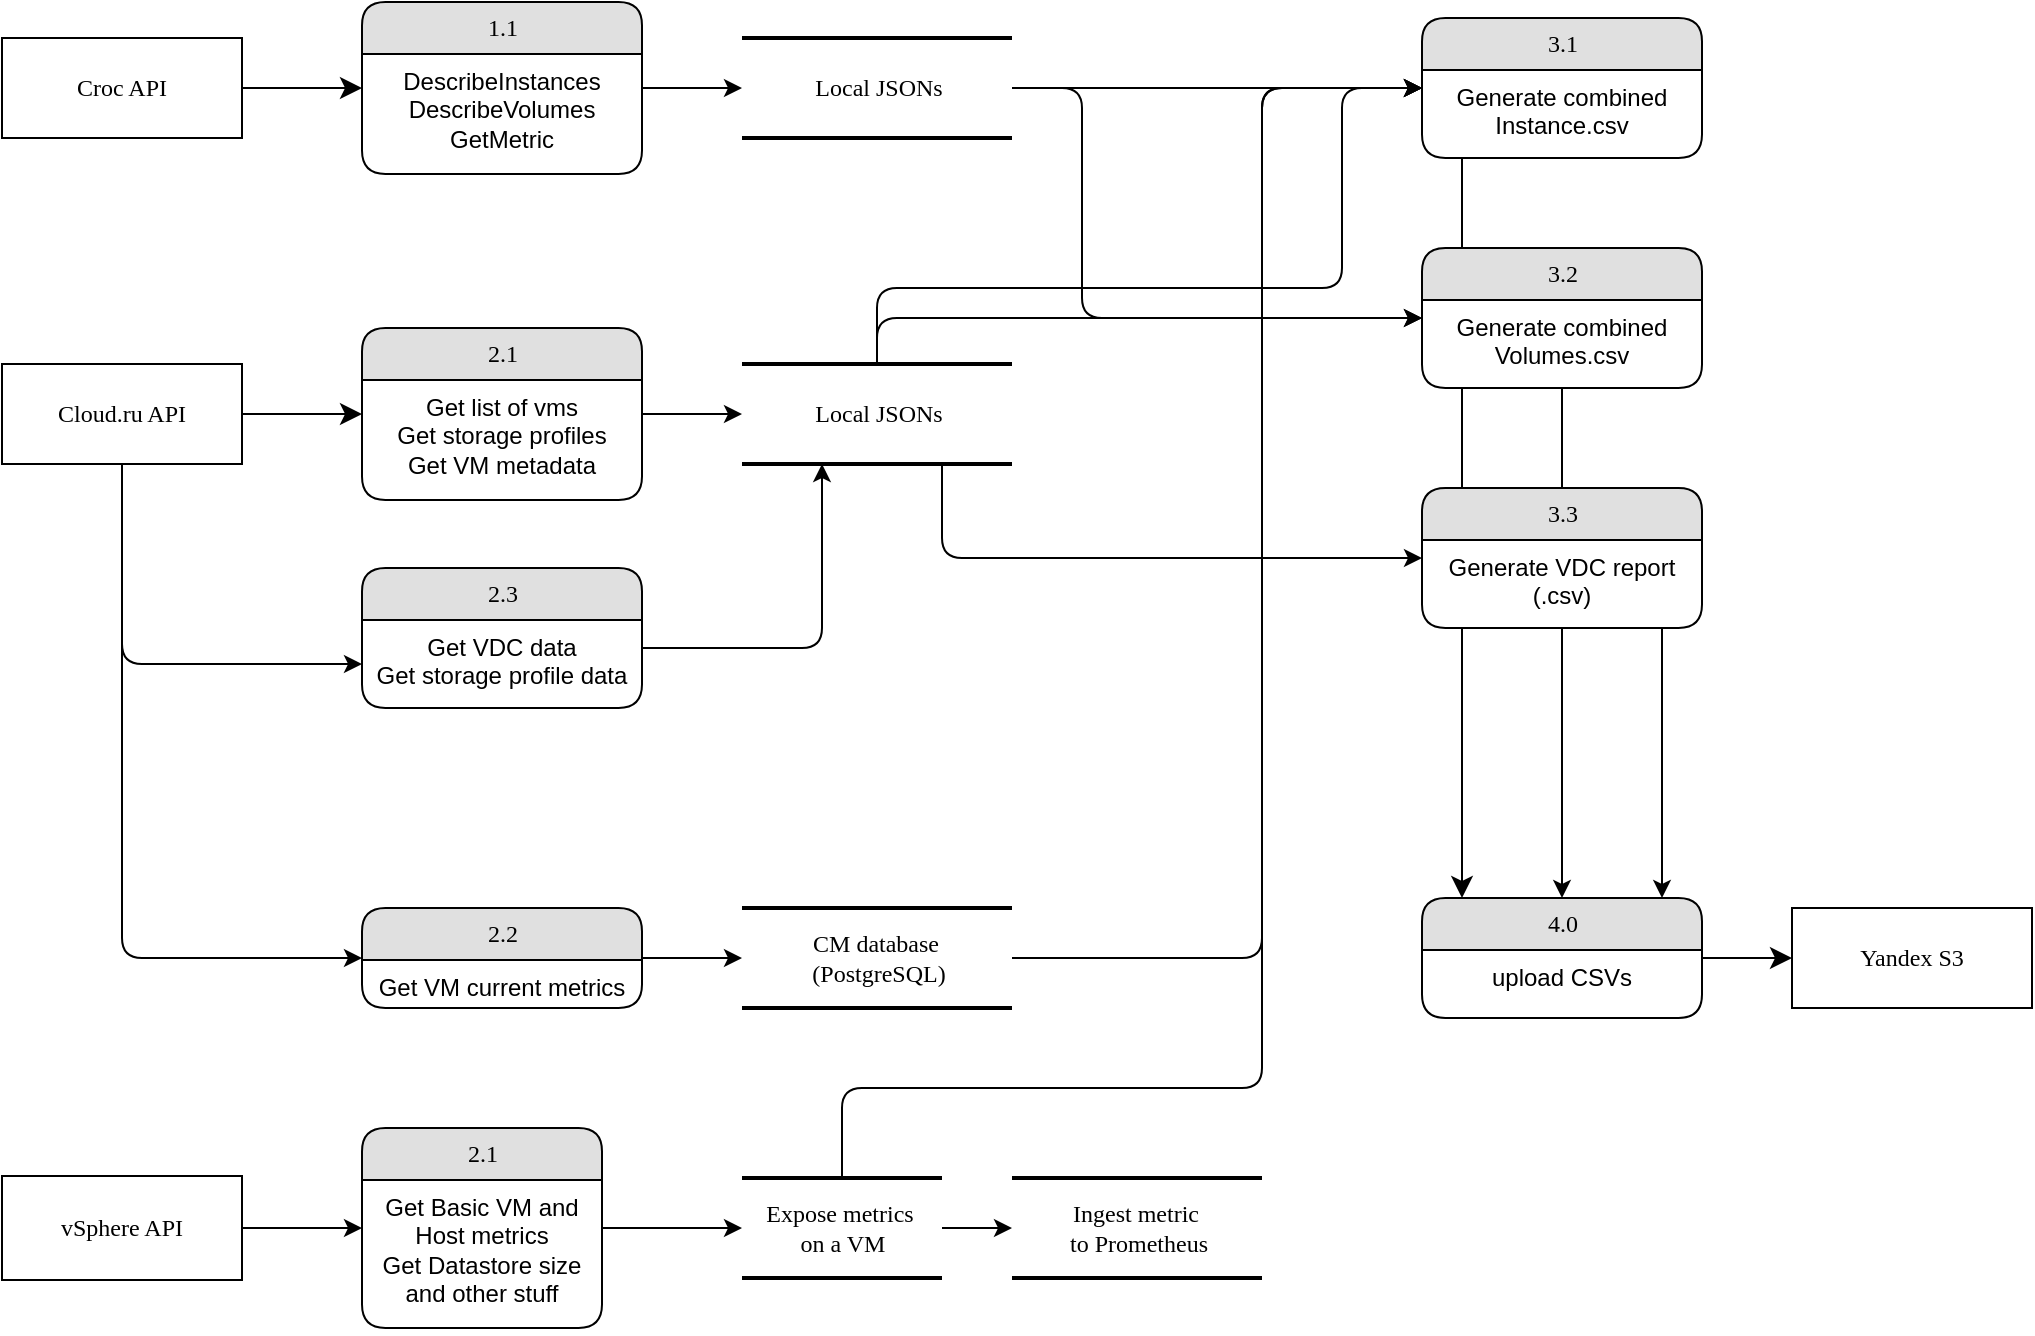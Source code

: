 <mxfile version="24.7.7">
  <diagram name="Page-1" id="52a04d89-c75d-2922-d76d-85b35f80e030">
    <mxGraphModel dx="856" dy="455" grid="1" gridSize="10" guides="1" tooltips="1" connect="1" arrows="1" fold="1" page="1" pageScale="1" pageWidth="1100" pageHeight="850" background="none" math="0" shadow="0">
      <root>
        <mxCell id="0" />
        <mxCell id="1" parent="0" />
        <mxCell id="kcyztwDSL00C7o8e_8Dl-47" style="edgeStyle=orthogonalEdgeStyle;rounded=1;orthogonalLoop=1;jettySize=auto;html=1;curved=0;" parent="1" source="21ea969265ad0168-30" target="kcyztwDSL00C7o8e_8Dl-5" edge="1">
          <mxGeometry relative="1" as="geometry">
            <Array as="points">
              <mxPoint x="600" y="80" />
              <mxPoint x="600" y="195" />
            </Array>
          </mxGeometry>
        </mxCell>
        <mxCell id="kcyztwDSL00C7o8e_8Dl-48" style="edgeStyle=orthogonalEdgeStyle;rounded=1;orthogonalLoop=1;jettySize=auto;html=1;curved=0;" parent="1" source="21ea969265ad0168-30" target="1fdf3b25b50cf41e-7" edge="1">
          <mxGeometry relative="1" as="geometry" />
        </mxCell>
        <mxCell id="21ea969265ad0168-30" value="Local JSONs" style="html=1;rounded=0;shadow=0;comic=0;labelBackgroundColor=none;strokeWidth=2;fontFamily=Verdana;fontSize=12;align=center;shape=mxgraph.ios7ui.horLines;" parent="1" vertex="1">
          <mxGeometry x="430" y="55" width="135" height="50" as="geometry" />
        </mxCell>
        <mxCell id="kcyztwDSL00C7o8e_8Dl-37" style="edgeStyle=orthogonalEdgeStyle;rounded=1;orthogonalLoop=1;jettySize=auto;html=1;curved=0;" parent="1" source="17472293e6e8944d-4" target="1fdf3b25b50cf41e-7" edge="1">
          <mxGeometry relative="1" as="geometry">
            <Array as="points">
              <mxPoint x="690" y="515" />
              <mxPoint x="690" y="80" />
            </Array>
          </mxGeometry>
        </mxCell>
        <mxCell id="17472293e6e8944d-4" value="CM database&amp;nbsp;&lt;div&gt;(PostgreSQL)&lt;/div&gt;" style="html=1;rounded=0;shadow=0;comic=0;labelBackgroundColor=none;strokeWidth=2;fontFamily=Verdana;fontSize=12;align=center;shape=mxgraph.ios7ui.horLines;" parent="1" vertex="1">
          <mxGeometry x="430" y="490" width="135" height="50" as="geometry" />
        </mxCell>
        <mxCell id="1fdf3b25b50cf41e-27" style="edgeStyle=none;html=1;labelBackgroundColor=none;startFill=0;startSize=8;endFill=1;endSize=8;fontFamily=Verdana;fontSize=12;" parent="1" source="17472293e6e8944d-30" target="1fdf3b25b50cf41e-1" edge="1">
          <mxGeometry relative="1" as="geometry" />
        </mxCell>
        <mxCell id="17472293e6e8944d-30" value="Croc API" style="whiteSpace=wrap;html=1;rounded=0;shadow=0;comic=0;labelBackgroundColor=none;strokeWidth=1;fontFamily=Verdana;fontSize=12;align=center;" parent="1" vertex="1">
          <mxGeometry x="60" y="55" width="120" height="50" as="geometry" />
        </mxCell>
        <mxCell id="1fdf3b25b50cf41e-1" value="1.1" style="swimlane;html=1;fontStyle=0;childLayout=stackLayout;horizontal=1;startSize=26;fillColor=#e0e0e0;horizontalStack=0;resizeParent=1;resizeLast=0;collapsible=1;marginBottom=0;swimlaneFillColor=#ffffff;align=center;rounded=1;shadow=0;comic=0;labelBackgroundColor=none;strokeWidth=1;fontFamily=Verdana;fontSize=12" parent="1" vertex="1">
          <mxGeometry x="240" y="37" width="140" height="86" as="geometry" />
        </mxCell>
        <mxCell id="1fdf3b25b50cf41e-2" value="DescribeInstances&lt;div&gt;DescribeVolumes&lt;/div&gt;&lt;div&gt;GetMetric&lt;/div&gt;" style="text;html=1;strokeColor=none;fillColor=none;spacingLeft=4;spacingRight=4;whiteSpace=wrap;overflow=hidden;rotatable=0;points=[[0,0.5],[1,0.5]];portConstraint=eastwest;align=center;" parent="1fdf3b25b50cf41e-1" vertex="1">
          <mxGeometry y="26" width="140" height="54" as="geometry" />
        </mxCell>
        <mxCell id="1fdf3b25b50cf41e-9" value="4.0" style="swimlane;html=1;fontStyle=0;childLayout=stackLayout;horizontal=1;startSize=26;fillColor=#e0e0e0;horizontalStack=0;resizeParent=1;resizeLast=0;collapsible=1;marginBottom=0;swimlaneFillColor=#ffffff;align=center;rounded=1;shadow=0;comic=0;labelBackgroundColor=none;strokeWidth=1;fontFamily=Verdana;fontSize=12" parent="1" vertex="1">
          <mxGeometry x="770" y="485" width="140" height="60" as="geometry">
            <mxRectangle x="250" y="153" width="60" height="30" as="alternateBounds" />
          </mxGeometry>
        </mxCell>
        <mxCell id="1fdf3b25b50cf41e-10" value="upload CSVs" style="text;html=1;strokeColor=none;fillColor=none;spacingLeft=4;spacingRight=4;whiteSpace=wrap;overflow=hidden;rotatable=0;points=[[0,0.5],[1,0.5]];portConstraint=eastwest;align=center;" parent="1fdf3b25b50cf41e-9" vertex="1">
          <mxGeometry y="26" width="140" height="34" as="geometry" />
        </mxCell>
        <mxCell id="1fdf3b25b50cf41e-7" value="3.1" style="swimlane;html=1;fontStyle=0;childLayout=stackLayout;horizontal=1;startSize=26;fillColor=#e0e0e0;horizontalStack=0;resizeParent=1;resizeLast=0;collapsible=1;marginBottom=0;swimlaneFillColor=#ffffff;align=center;rounded=1;shadow=0;comic=0;labelBackgroundColor=none;strokeWidth=1;fontFamily=Verdana;fontSize=12" parent="1" vertex="1">
          <mxGeometry x="770" y="45" width="140" height="70" as="geometry" />
        </mxCell>
        <mxCell id="1fdf3b25b50cf41e-8" value="Generate combined Instance.csv" style="text;html=1;strokeColor=none;fillColor=none;spacingLeft=4;spacingRight=4;whiteSpace=wrap;overflow=hidden;rotatable=0;points=[[0,0.5],[1,0.5]];portConstraint=eastwest;align=center;" parent="1fdf3b25b50cf41e-7" vertex="1">
          <mxGeometry y="26" width="140" height="40" as="geometry" />
        </mxCell>
        <mxCell id="1fdf3b25b50cf41e-45" style="edgeStyle=none;html=1;labelBackgroundColor=none;startFill=0;startSize=8;endFill=1;endSize=8;fontFamily=Verdana;fontSize=12;" parent="1" source="1fdf3b25b50cf41e-9" target="1fdf3b25b50cf41e-26" edge="1">
          <mxGeometry relative="1" as="geometry">
            <mxPoint x="507.196" y="677" as="sourcePoint" />
          </mxGeometry>
        </mxCell>
        <mxCell id="kcyztwDSL00C7o8e_8Dl-49" style="edgeStyle=orthogonalEdgeStyle;rounded=1;orthogonalLoop=1;jettySize=auto;html=1;curved=0;" parent="1" source="kcyztwDSL00C7o8e_8Dl-2" target="kcyztwDSL00C7o8e_8Dl-5" edge="1">
          <mxGeometry relative="1" as="geometry">
            <Array as="points">
              <mxPoint x="498" y="195" />
            </Array>
          </mxGeometry>
        </mxCell>
        <mxCell id="1fdf3b25b50cf41e-26" value="Yandex S3" style="whiteSpace=wrap;html=1;rounded=0;shadow=0;comic=0;labelBackgroundColor=none;strokeWidth=1;fontFamily=Verdana;fontSize=12;align=center;" parent="1" vertex="1">
          <mxGeometry x="955" y="490" width="120" height="50" as="geometry" />
        </mxCell>
        <mxCell id="kcyztwDSL00C7o8e_8Dl-36" style="edgeStyle=orthogonalEdgeStyle;rounded=1;orthogonalLoop=1;jettySize=auto;html=1;curved=0;" parent="1" source="kcyztwDSL00C7o8e_8Dl-2" target="1fdf3b25b50cf41e-7" edge="1">
          <mxGeometry relative="1" as="geometry">
            <Array as="points">
              <mxPoint x="498" y="180" />
              <mxPoint x="730" y="180" />
              <mxPoint x="730" y="80" />
            </Array>
          </mxGeometry>
        </mxCell>
        <mxCell id="kcyztwDSL00C7o8e_8Dl-50" style="edgeStyle=orthogonalEdgeStyle;rounded=1;orthogonalLoop=1;jettySize=auto;html=1;curved=0;" parent="1" source="kcyztwDSL00C7o8e_8Dl-2" target="kcyztwDSL00C7o8e_8Dl-39" edge="1">
          <mxGeometry relative="1" as="geometry">
            <Array as="points">
              <mxPoint x="530" y="315" />
            </Array>
          </mxGeometry>
        </mxCell>
        <mxCell id="kcyztwDSL00C7o8e_8Dl-2" value="Local JSONs" style="html=1;rounded=0;shadow=0;comic=0;labelBackgroundColor=none;strokeWidth=2;fontFamily=Verdana;fontSize=12;align=center;shape=mxgraph.ios7ui.horLines;" parent="1" vertex="1">
          <mxGeometry x="430" y="218" width="135" height="50" as="geometry" />
        </mxCell>
        <mxCell id="kcyztwDSL00C7o8e_8Dl-28" style="edgeStyle=orthogonalEdgeStyle;rounded=1;orthogonalLoop=1;jettySize=auto;html=1;entryX=0;entryY=0.5;entryDx=0;entryDy=0;curved=0;" parent="1" source="kcyztwDSL00C7o8e_8Dl-3" target="kcyztwDSL00C7o8e_8Dl-21" edge="1">
          <mxGeometry relative="1" as="geometry" />
        </mxCell>
        <mxCell id="kcyztwDSL00C7o8e_8Dl-29" style="edgeStyle=orthogonalEdgeStyle;rounded=1;orthogonalLoop=1;jettySize=auto;html=1;curved=0;" parent="1" source="kcyztwDSL00C7o8e_8Dl-3" target="kcyztwDSL00C7o8e_8Dl-16" edge="1">
          <mxGeometry relative="1" as="geometry">
            <Array as="points">
              <mxPoint x="120" y="515" />
            </Array>
          </mxGeometry>
        </mxCell>
        <mxCell id="kcyztwDSL00C7o8e_8Dl-3" value="Cloud.ru API" style="whiteSpace=wrap;html=1;rounded=0;shadow=0;comic=0;labelBackgroundColor=none;strokeWidth=1;fontFamily=Verdana;fontSize=12;align=center;" parent="1" vertex="1">
          <mxGeometry x="60" y="218" width="120" height="50" as="geometry" />
        </mxCell>
        <mxCell id="kcyztwDSL00C7o8e_8Dl-51" style="edgeStyle=orthogonalEdgeStyle;rounded=0;orthogonalLoop=1;jettySize=auto;html=1;" parent="1" source="kcyztwDSL00C7o8e_8Dl-5" target="1fdf3b25b50cf41e-9" edge="1">
          <mxGeometry relative="1" as="geometry">
            <Array as="points">
              <mxPoint x="840" y="260" />
              <mxPoint x="840" y="260" />
            </Array>
          </mxGeometry>
        </mxCell>
        <mxCell id="kcyztwDSL00C7o8e_8Dl-11" style="edgeStyle=orthogonalEdgeStyle;html=1;labelBackgroundColor=none;startFill=0;startSize=8;endFill=1;endSize=8;fontFamily=Verdana;fontSize=12;" parent="1" source="1fdf3b25b50cf41e-7" target="1fdf3b25b50cf41e-9" edge="1">
          <mxGeometry relative="1" as="geometry">
            <Array as="points">
              <mxPoint x="790" y="200" />
              <mxPoint x="790" y="200" />
            </Array>
            <mxPoint x="600" y="497" as="sourcePoint" />
            <mxPoint x="883" y="522" as="targetPoint" />
          </mxGeometry>
        </mxCell>
        <mxCell id="kcyztwDSL00C7o8e_8Dl-34" style="edgeStyle=orthogonalEdgeStyle;rounded=0;orthogonalLoop=1;jettySize=auto;html=1;" parent="1" source="kcyztwDSL00C7o8e_8Dl-16" target="17472293e6e8944d-4" edge="1">
          <mxGeometry relative="1" as="geometry" />
        </mxCell>
        <mxCell id="kcyztwDSL00C7o8e_8Dl-16" value="2.2" style="swimlane;html=1;fontStyle=0;childLayout=stackLayout;horizontal=1;startSize=26;fillColor=#e0e0e0;horizontalStack=0;resizeParent=1;resizeLast=0;collapsible=1;marginBottom=0;swimlaneFillColor=#ffffff;align=center;rounded=1;shadow=0;comic=0;labelBackgroundColor=none;strokeWidth=1;fontFamily=Verdana;fontSize=12" parent="1" vertex="1">
          <mxGeometry x="240" y="490" width="140" height="50" as="geometry" />
        </mxCell>
        <mxCell id="kcyztwDSL00C7o8e_8Dl-17" value="Get VM current metrics" style="text;html=1;strokeColor=none;fillColor=none;spacingLeft=4;spacingRight=4;whiteSpace=wrap;overflow=hidden;rotatable=0;points=[[0,0.5],[1,0.5]];portConstraint=eastwest;align=center;" parent="kcyztwDSL00C7o8e_8Dl-16" vertex="1">
          <mxGeometry y="26" width="140" height="24" as="geometry" />
        </mxCell>
        <mxCell id="kcyztwDSL00C7o8e_8Dl-33" style="edgeStyle=orthogonalEdgeStyle;rounded=0;orthogonalLoop=1;jettySize=auto;html=1;" parent="1" source="kcyztwDSL00C7o8e_8Dl-18" target="kcyztwDSL00C7o8e_8Dl-2" edge="1">
          <mxGeometry relative="1" as="geometry" />
        </mxCell>
        <mxCell id="kcyztwDSL00C7o8e_8Dl-18" value="2.1" style="swimlane;html=1;fontStyle=0;childLayout=stackLayout;horizontal=1;startSize=26;fillColor=#e0e0e0;horizontalStack=0;resizeParent=1;resizeLast=0;collapsible=1;marginBottom=0;swimlaneFillColor=#ffffff;align=center;rounded=1;shadow=0;comic=0;labelBackgroundColor=none;strokeWidth=1;fontFamily=Verdana;fontSize=12" parent="1" vertex="1">
          <mxGeometry x="240" y="200" width="140" height="86" as="geometry" />
        </mxCell>
        <mxCell id="kcyztwDSL00C7o8e_8Dl-19" value="Get list of vms&lt;div&gt;Get storage profiles&lt;/div&gt;&lt;div&gt;Get VM metadata&lt;/div&gt;" style="text;html=1;strokeColor=none;fillColor=none;spacingLeft=4;spacingRight=4;whiteSpace=wrap;overflow=hidden;rotatable=0;points=[[0,0.5],[1,0.5]];portConstraint=eastwest;align=center;" parent="kcyztwDSL00C7o8e_8Dl-18" vertex="1">
          <mxGeometry y="26" width="140" height="44" as="geometry" />
        </mxCell>
        <mxCell id="kcyztwDSL00C7o8e_8Dl-20" value="2.3" style="swimlane;html=1;fontStyle=0;childLayout=stackLayout;horizontal=1;startSize=26;fillColor=#e0e0e0;horizontalStack=0;resizeParent=1;resizeLast=0;collapsible=1;marginBottom=0;swimlaneFillColor=#ffffff;align=center;rounded=1;shadow=0;comic=0;labelBackgroundColor=none;strokeWidth=1;fontFamily=Verdana;fontSize=12" parent="1" vertex="1">
          <mxGeometry x="240" y="320" width="140" height="70" as="geometry" />
        </mxCell>
        <mxCell id="kcyztwDSL00C7o8e_8Dl-21" value="&lt;div&gt;Get VDC data&lt;/div&gt;&lt;div&gt;Get storage profile data&lt;/div&gt;" style="text;html=1;strokeColor=none;fillColor=none;spacingLeft=4;spacingRight=4;whiteSpace=wrap;overflow=hidden;rotatable=0;points=[[0,0.5],[1,0.5]];portConstraint=eastwest;align=center;" parent="kcyztwDSL00C7o8e_8Dl-20" vertex="1">
          <mxGeometry y="26" width="140" height="44" as="geometry" />
        </mxCell>
        <mxCell id="kcyztwDSL00C7o8e_8Dl-22" style="edgeStyle=none;html=1;labelBackgroundColor=none;startFill=0;startSize=8;endFill=1;endSize=8;fontFamily=Verdana;fontSize=12;exitX=1;exitY=0.5;exitDx=0;exitDy=0;" parent="1" source="kcyztwDSL00C7o8e_8Dl-3" target="kcyztwDSL00C7o8e_8Dl-18" edge="1">
          <mxGeometry relative="1" as="geometry">
            <mxPoint x="150" y="242.47" as="sourcePoint" />
            <mxPoint x="240" y="243.47" as="targetPoint" />
          </mxGeometry>
        </mxCell>
        <mxCell id="kcyztwDSL00C7o8e_8Dl-38" style="edgeStyle=orthogonalEdgeStyle;rounded=1;orthogonalLoop=1;jettySize=auto;html=1;curved=0;" parent="1" source="kcyztwDSL00C7o8e_8Dl-21" target="kcyztwDSL00C7o8e_8Dl-2" edge="1">
          <mxGeometry relative="1" as="geometry">
            <Array as="points">
              <mxPoint x="470" y="360" />
            </Array>
          </mxGeometry>
        </mxCell>
        <mxCell id="kcyztwDSL00C7o8e_8Dl-42" style="edgeStyle=orthogonalEdgeStyle;rounded=1;orthogonalLoop=1;jettySize=auto;html=1;curved=0;" parent="1" source="kcyztwDSL00C7o8e_8Dl-39" target="1fdf3b25b50cf41e-9" edge="1">
          <mxGeometry relative="1" as="geometry">
            <Array as="points">
              <mxPoint x="890" y="410" />
              <mxPoint x="890" y="410" />
            </Array>
          </mxGeometry>
        </mxCell>
        <mxCell id="kcyztwDSL00C7o8e_8Dl-39" value="3.3" style="swimlane;html=1;fontStyle=0;childLayout=stackLayout;horizontal=1;startSize=26;fillColor=#e0e0e0;horizontalStack=0;resizeParent=1;resizeLast=0;collapsible=1;marginBottom=0;swimlaneFillColor=#ffffff;align=center;rounded=1;shadow=0;comic=0;labelBackgroundColor=none;strokeWidth=1;fontFamily=Verdana;fontSize=12" parent="1" vertex="1">
          <mxGeometry x="770" y="280" width="140" height="70" as="geometry" />
        </mxCell>
        <mxCell id="kcyztwDSL00C7o8e_8Dl-40" value="Generate VDC report (.csv)" style="text;html=1;strokeColor=none;fillColor=none;spacingLeft=4;spacingRight=4;whiteSpace=wrap;overflow=hidden;rotatable=0;points=[[0,0.5],[1,0.5]];portConstraint=eastwest;align=center;" parent="kcyztwDSL00C7o8e_8Dl-39" vertex="1">
          <mxGeometry y="26" width="140" height="40" as="geometry" />
        </mxCell>
        <mxCell id="kcyztwDSL00C7o8e_8Dl-44" style="edgeStyle=orthogonalEdgeStyle;rounded=0;orthogonalLoop=1;jettySize=auto;html=1;" parent="1" source="1fdf3b25b50cf41e-1" target="21ea969265ad0168-30" edge="1">
          <mxGeometry relative="1" as="geometry" />
        </mxCell>
        <mxCell id="kcyztwDSL00C7o8e_8Dl-5" value="3.2" style="swimlane;html=1;fontStyle=0;childLayout=stackLayout;horizontal=1;startSize=26;fillColor=#e0e0e0;horizontalStack=0;resizeParent=1;resizeLast=0;collapsible=1;marginBottom=0;swimlaneFillColor=#ffffff;align=center;rounded=1;shadow=0;comic=0;labelBackgroundColor=none;strokeWidth=1;fontFamily=Verdana;fontSize=12" parent="1" vertex="1">
          <mxGeometry x="770" y="160" width="140" height="70" as="geometry" />
        </mxCell>
        <mxCell id="kcyztwDSL00C7o8e_8Dl-6" value="Generate combined Volumes.csv" style="text;html=1;strokeColor=none;fillColor=none;spacingLeft=4;spacingRight=4;whiteSpace=wrap;overflow=hidden;rotatable=0;points=[[0,0.5],[1,0.5]];portConstraint=eastwest;align=center;" parent="kcyztwDSL00C7o8e_8Dl-5" vertex="1">
          <mxGeometry y="26" width="140" height="44" as="geometry" />
        </mxCell>
        <mxCell id="G8NClcyFR8X1o0SgayNY-1" value="Expose metrics&amp;nbsp;&lt;div&gt;on a VM&lt;/div&gt;" style="html=1;rounded=0;shadow=0;comic=0;labelBackgroundColor=none;strokeWidth=2;fontFamily=Verdana;fontSize=12;align=center;shape=mxgraph.ios7ui.horLines;" vertex="1" parent="1">
          <mxGeometry x="430" y="625" width="100" height="50" as="geometry" />
        </mxCell>
        <mxCell id="G8NClcyFR8X1o0SgayNY-4" style="edgeStyle=orthogonalEdgeStyle;rounded=1;orthogonalLoop=1;jettySize=auto;html=1;curved=0;" edge="1" parent="1" source="G8NClcyFR8X1o0SgayNY-5" target="G8NClcyFR8X1o0SgayNY-7">
          <mxGeometry relative="1" as="geometry">
            <Array as="points">
              <mxPoint x="200" y="650" />
              <mxPoint x="200" y="650" />
            </Array>
          </mxGeometry>
        </mxCell>
        <mxCell id="G8NClcyFR8X1o0SgayNY-5" value="vSphere API" style="whiteSpace=wrap;html=1;rounded=0;shadow=0;comic=0;labelBackgroundColor=none;strokeWidth=1;fontFamily=Verdana;fontSize=12;align=center;" vertex="1" parent="1">
          <mxGeometry x="60" y="624" width="120" height="52" as="geometry" />
        </mxCell>
        <mxCell id="G8NClcyFR8X1o0SgayNY-6" style="edgeStyle=orthogonalEdgeStyle;rounded=0;orthogonalLoop=1;jettySize=auto;html=1;" edge="1" parent="1" source="G8NClcyFR8X1o0SgayNY-7" target="G8NClcyFR8X1o0SgayNY-1">
          <mxGeometry relative="1" as="geometry" />
        </mxCell>
        <mxCell id="G8NClcyFR8X1o0SgayNY-7" value="2.1" style="swimlane;html=1;fontStyle=0;childLayout=stackLayout;horizontal=1;startSize=26;fillColor=#e0e0e0;horizontalStack=0;resizeParent=1;resizeLast=0;collapsible=1;marginBottom=0;swimlaneFillColor=#ffffff;align=center;rounded=1;shadow=0;comic=0;labelBackgroundColor=none;strokeWidth=1;fontFamily=Verdana;fontSize=12" vertex="1" parent="1">
          <mxGeometry x="240" y="600" width="120" height="100" as="geometry" />
        </mxCell>
        <mxCell id="G8NClcyFR8X1o0SgayNY-8" value="&lt;div&gt;Get Basic VM and Host metrics&lt;/div&gt;&lt;div&gt;Get&amp;nbsp;&lt;span style=&quot;background-color: initial;&quot;&gt;Datastore size and other stuff&lt;/span&gt;&lt;/div&gt;" style="text;html=1;strokeColor=none;fillColor=none;spacingLeft=4;spacingRight=4;whiteSpace=wrap;overflow=hidden;rotatable=0;points=[[0,0.5],[1,0.5]];portConstraint=eastwest;align=center;" vertex="1" parent="G8NClcyFR8X1o0SgayNY-7">
          <mxGeometry y="26" width="120" height="74" as="geometry" />
        </mxCell>
        <mxCell id="G8NClcyFR8X1o0SgayNY-16" value="Ingest metric&amp;nbsp;&lt;div&gt;to Prometheus&lt;/div&gt;" style="html=1;rounded=0;shadow=0;comic=0;labelBackgroundColor=none;strokeWidth=2;fontFamily=Verdana;fontSize=12;align=center;shape=mxgraph.ios7ui.horLines;" vertex="1" parent="1">
          <mxGeometry x="565" y="625" width="125" height="50" as="geometry" />
        </mxCell>
        <mxCell id="G8NClcyFR8X1o0SgayNY-17" style="edgeStyle=orthogonalEdgeStyle;rounded=0;orthogonalLoop=1;jettySize=auto;html=1;" edge="1" parent="1" source="G8NClcyFR8X1o0SgayNY-1" target="G8NClcyFR8X1o0SgayNY-16">
          <mxGeometry relative="1" as="geometry">
            <mxPoint x="520" y="674.52" as="sourcePoint" />
            <mxPoint x="570" y="674.52" as="targetPoint" />
          </mxGeometry>
        </mxCell>
        <mxCell id="G8NClcyFR8X1o0SgayNY-18" style="edgeStyle=orthogonalEdgeStyle;rounded=1;orthogonalLoop=1;jettySize=auto;html=1;curved=0;" edge="1" parent="1" source="G8NClcyFR8X1o0SgayNY-1">
          <mxGeometry relative="1" as="geometry">
            <Array as="points">
              <mxPoint x="480" y="580" />
              <mxPoint x="690" y="580" />
              <mxPoint x="690" y="80" />
              <mxPoint x="750" y="80" />
            </Array>
            <mxPoint x="575" y="525" as="sourcePoint" />
            <mxPoint x="770" y="80" as="targetPoint" />
          </mxGeometry>
        </mxCell>
      </root>
    </mxGraphModel>
  </diagram>
</mxfile>
